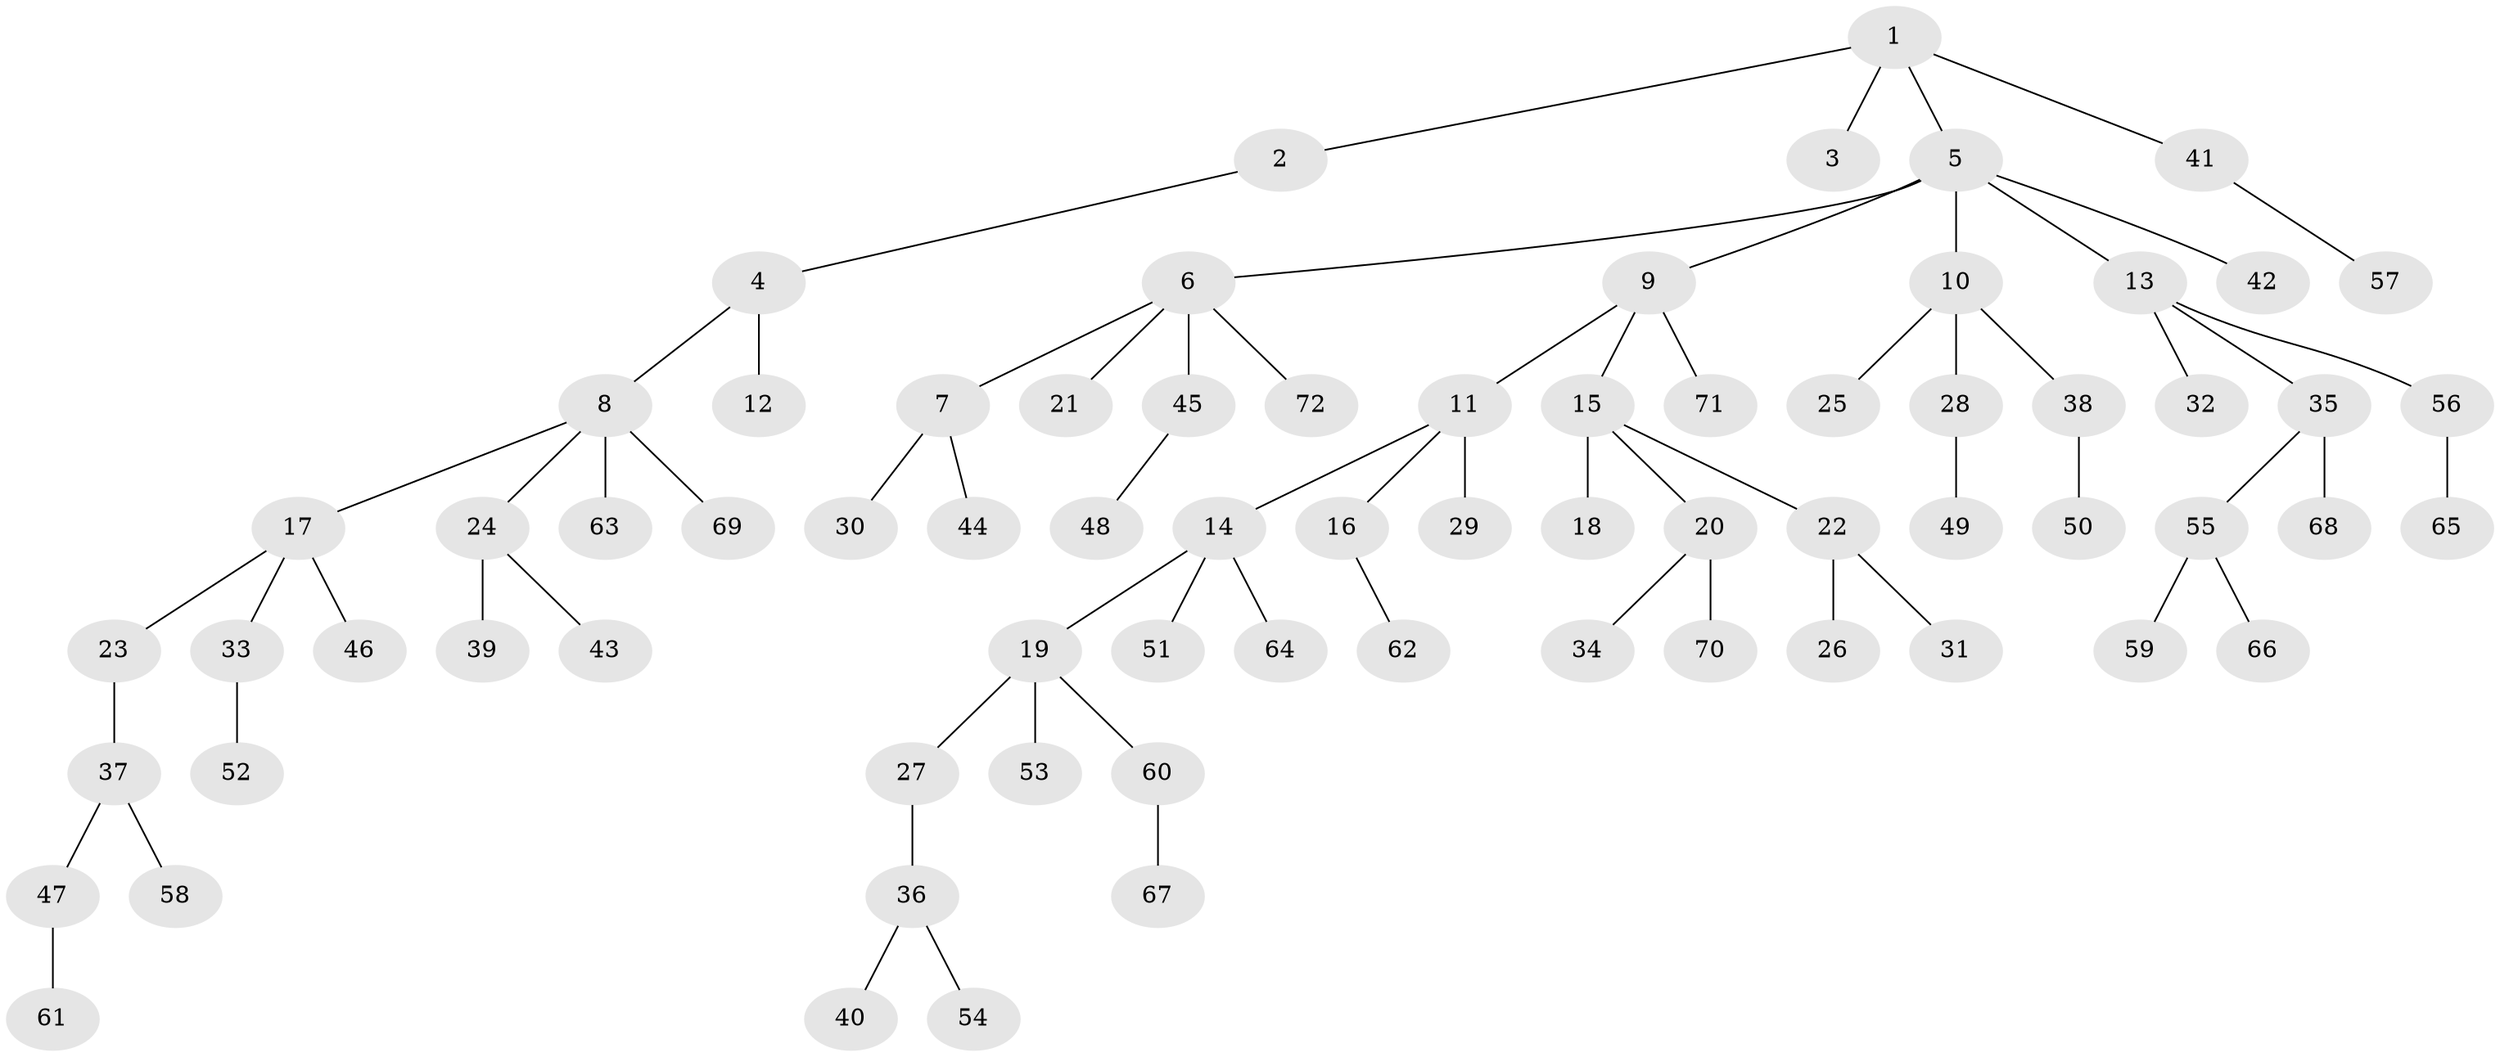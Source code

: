 // coarse degree distribution, {1: 0.8571428571428571, 2: 0.09523809523809523, 18: 0.047619047619047616}
// Generated by graph-tools (version 1.1) at 2025/55/03/04/25 21:55:46]
// undirected, 72 vertices, 71 edges
graph export_dot {
graph [start="1"]
  node [color=gray90,style=filled];
  1;
  2;
  3;
  4;
  5;
  6;
  7;
  8;
  9;
  10;
  11;
  12;
  13;
  14;
  15;
  16;
  17;
  18;
  19;
  20;
  21;
  22;
  23;
  24;
  25;
  26;
  27;
  28;
  29;
  30;
  31;
  32;
  33;
  34;
  35;
  36;
  37;
  38;
  39;
  40;
  41;
  42;
  43;
  44;
  45;
  46;
  47;
  48;
  49;
  50;
  51;
  52;
  53;
  54;
  55;
  56;
  57;
  58;
  59;
  60;
  61;
  62;
  63;
  64;
  65;
  66;
  67;
  68;
  69;
  70;
  71;
  72;
  1 -- 2;
  1 -- 3;
  1 -- 5;
  1 -- 41;
  2 -- 4;
  4 -- 8;
  4 -- 12;
  5 -- 6;
  5 -- 9;
  5 -- 10;
  5 -- 13;
  5 -- 42;
  6 -- 7;
  6 -- 21;
  6 -- 45;
  6 -- 72;
  7 -- 30;
  7 -- 44;
  8 -- 17;
  8 -- 24;
  8 -- 63;
  8 -- 69;
  9 -- 11;
  9 -- 15;
  9 -- 71;
  10 -- 25;
  10 -- 28;
  10 -- 38;
  11 -- 14;
  11 -- 16;
  11 -- 29;
  13 -- 32;
  13 -- 35;
  13 -- 56;
  14 -- 19;
  14 -- 51;
  14 -- 64;
  15 -- 18;
  15 -- 20;
  15 -- 22;
  16 -- 62;
  17 -- 23;
  17 -- 33;
  17 -- 46;
  19 -- 27;
  19 -- 53;
  19 -- 60;
  20 -- 34;
  20 -- 70;
  22 -- 26;
  22 -- 31;
  23 -- 37;
  24 -- 39;
  24 -- 43;
  27 -- 36;
  28 -- 49;
  33 -- 52;
  35 -- 55;
  35 -- 68;
  36 -- 40;
  36 -- 54;
  37 -- 47;
  37 -- 58;
  38 -- 50;
  41 -- 57;
  45 -- 48;
  47 -- 61;
  55 -- 59;
  55 -- 66;
  56 -- 65;
  60 -- 67;
}
